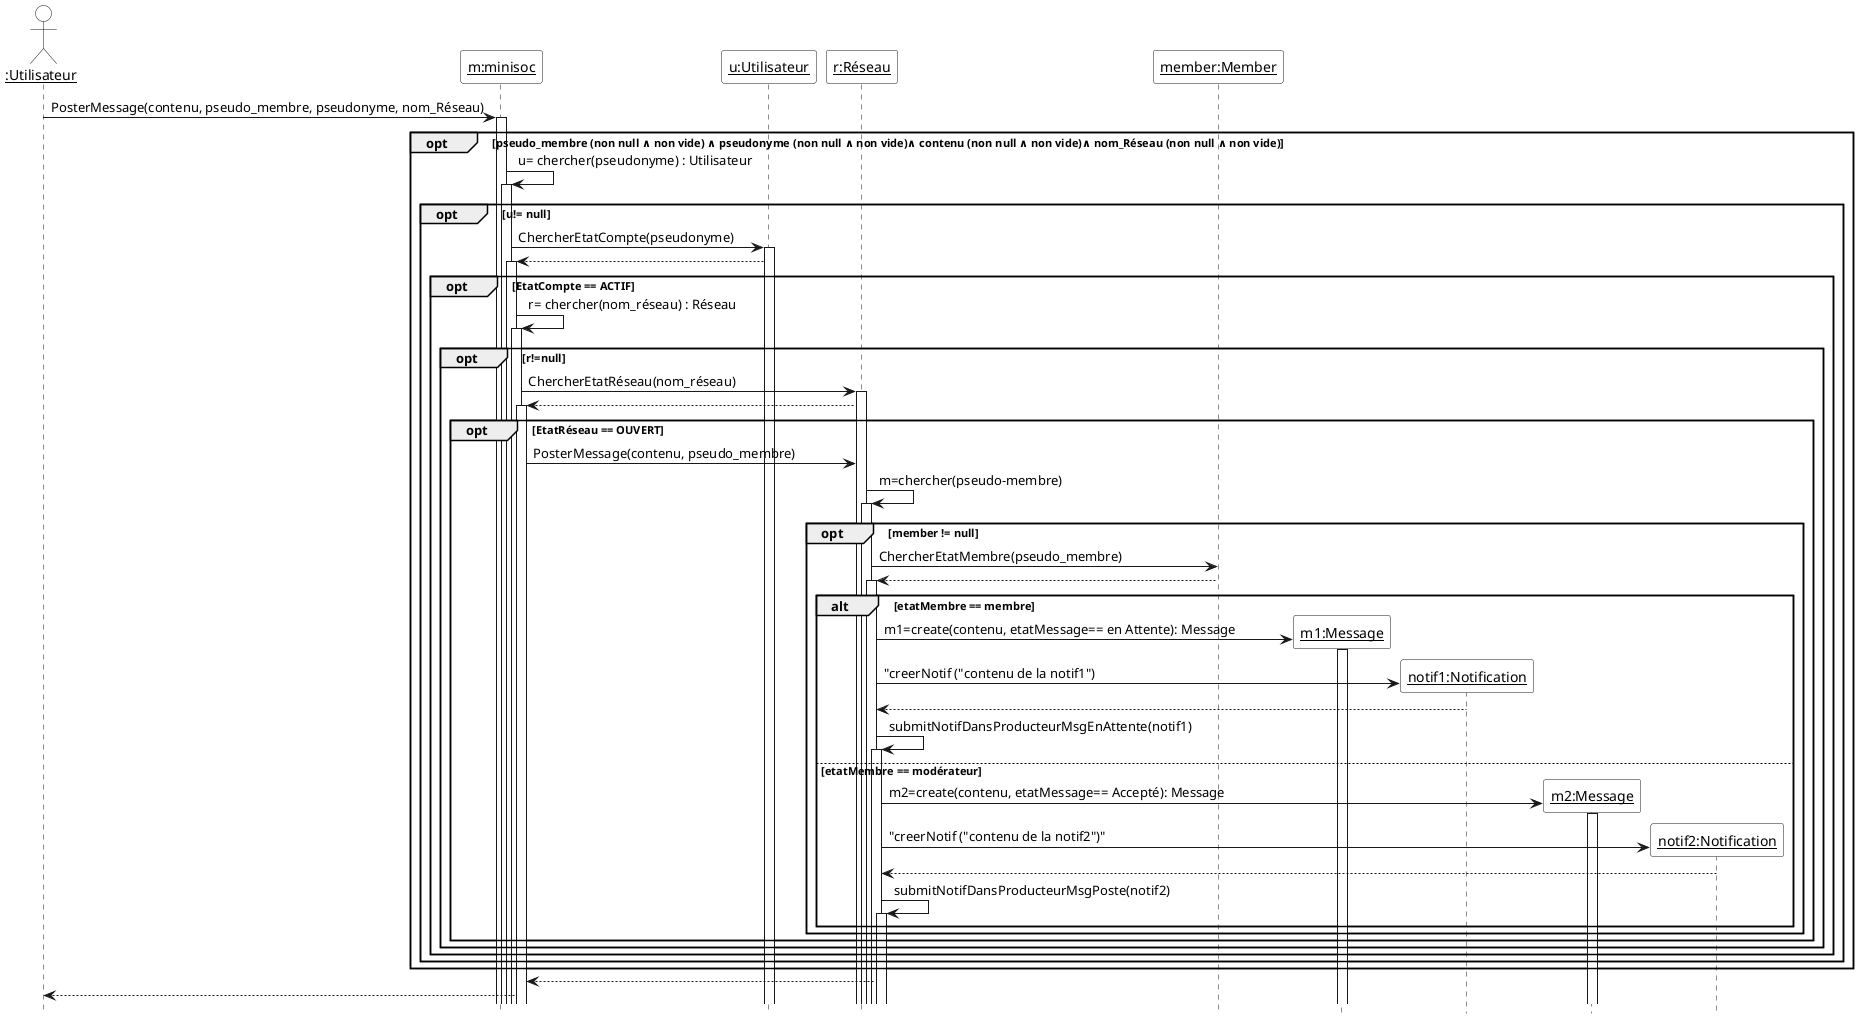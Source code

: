 @startuml

'Diagramme de séquence (PlantUML)'

'Configuration charte graphique'
hide footbox
skinparam sequenceParticipantBackgroundColor White
skinparam sequenceActorBackgroundColor White

'Déclaration des acteurs et des participants (déjà existants avant la séquence)'
actor "__:Utilisateur__" as user
participant "__m:minisoc__" as m
participant "__r:Réseau__" as r
participant "__u:Utilisateur__" as u
participant "__member:Member__" as member



'Séquence avec les messages, les créations de participants, etc.'
user -> m ++ : PosterMessage(contenu, pseudo_membre, pseudonyme, nom_Réseau)
  opt pseudo_membre (non null ∧ non vide) ∧ pseudonyme (non null ∧ non vide)∧ contenu (non null ∧ non vide)∧ nom_Réseau (non null ∧ non vide)
      m -> m++ : u= chercher(pseudonyme) : Utilisateur
      create "__u: Utilisateur__" as u
      opt u!= null
    	m -> u++ : ChercherEtatCompte(pseudonyme)
	u --> m++
	opt EtatCompte == ACTIF
	     m -> m++ : r= chercher(nom_réseau) : Réseau
	     Create "__r:Réseau__" as r
	     
	     opt r!=null
	     	 m -> r ++ :ChercherEtatRéseau(nom_réseau)
		 r --> m++
		 opt EtatRéseau == OUVERT
		     m -> r : PosterMessage(contenu, pseudo_membre)
		     r -> r++ : m=chercher(pseudo-membre)
		      create "__member: Member__" as member
		     opt member != null
		     	 r ->member: ChercherEtatMembre(pseudo_membre)
			 member --> r++
		       alt etatMembre == membre
	    	     	create "__m1:Message__" as m1
    	       	        r -> "__m1:Message__" as m1 ++ : m1=create(contenu, etatMessage== en Attente): Message
			Create "__notif1:Notification__" as notif1
			r -> notif1 : "creerNotif ("contenu de la notif1")
			notif1 --> r 
			r -> r ++ : submitNotifDansProducteurMsgEnAttente(notif1)
	               else etatMembre == modérateur
	                Create "__m2:Message__" as m2
	                r -> "__m2:Message__" as m2 ++ : m2=create(contenu, etatMessage== Accepté): Message			 
		        Create "__notif2:Notification__" as notif2
			r -> notif2 : "creerNotif ("contenu de la notif2")"
			notif2 --> r 
			r -> r ++ : submitNotifDansProducteurMsgPoste(notif2)
		       end
		     end
	
                  end
             end
         end
      end 
 end 
 r --> m
m-->user	        
		     
		     
	     
	    
	
    
 

@enduml
